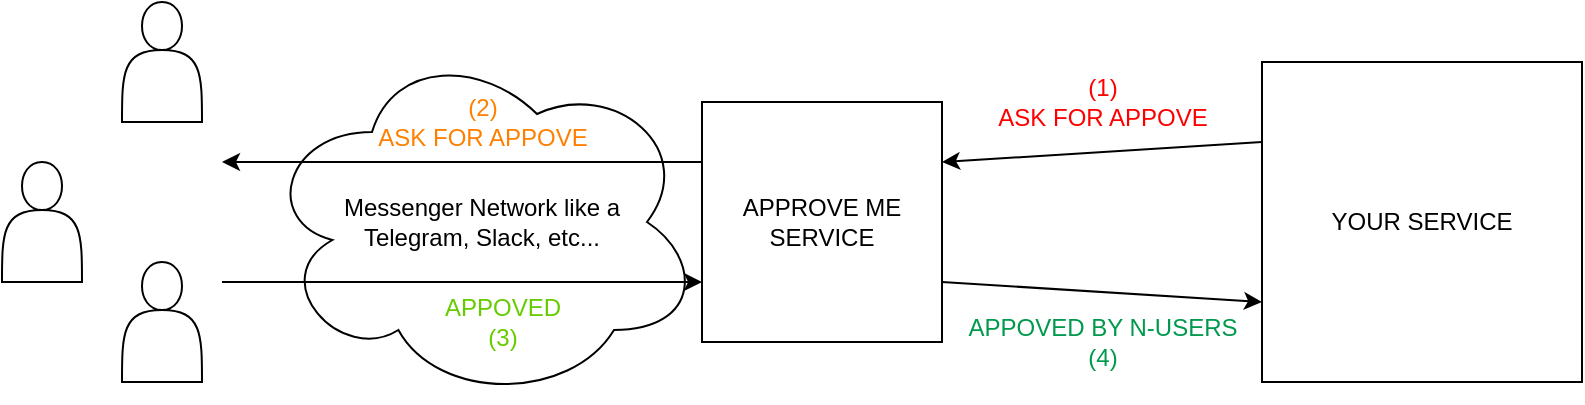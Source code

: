 <mxfile version="12.9.5" type="device"><diagram id="qt_jdUJ7MO8zyFjl9Y-x" name="Page-1"><mxGraphModel dx="1426" dy="794" grid="1" gridSize="10" guides="1" tooltips="1" connect="1" arrows="1" fold="1" page="1" pageScale="1" pageWidth="850" pageHeight="1100" math="0" shadow="0"><root><mxCell id="0"/><mxCell id="1" parent="0"/><mxCell id="pUMRq5rxwNHAtV1uMWXg-1" value="" style="shape=actor;whiteSpace=wrap;html=1;" vertex="1" parent="1"><mxGeometry x="10" y="130" width="40" height="60" as="geometry"/></mxCell><mxCell id="pUMRq5rxwNHAtV1uMWXg-2" value="" style="shape=actor;whiteSpace=wrap;html=1;" vertex="1" parent="1"><mxGeometry x="70" y="50" width="40" height="60" as="geometry"/></mxCell><mxCell id="pUMRq5rxwNHAtV1uMWXg-3" value="" style="shape=actor;whiteSpace=wrap;html=1;" vertex="1" parent="1"><mxGeometry x="70" y="180" width="40" height="60" as="geometry"/></mxCell><mxCell id="pUMRq5rxwNHAtV1uMWXg-4" value="Messenger Network like a &lt;br&gt;Telegram, Slack, etc..." style="ellipse;shape=cloud;whiteSpace=wrap;html=1;" vertex="1" parent="1"><mxGeometry x="140" y="70" width="220" height="180" as="geometry"/></mxCell><mxCell id="pUMRq5rxwNHAtV1uMWXg-5" value="APPROVE ME&lt;br&gt;SERVICE" style="rounded=0;whiteSpace=wrap;html=1;" vertex="1" parent="1"><mxGeometry x="360" y="100" width="120" height="120" as="geometry"/></mxCell><mxCell id="pUMRq5rxwNHAtV1uMWXg-6" value="YOUR SERVICE" style="rounded=0;whiteSpace=wrap;html=1;" vertex="1" parent="1"><mxGeometry x="640" y="80" width="160" height="160" as="geometry"/></mxCell><mxCell id="pUMRq5rxwNHAtV1uMWXg-7" value="" style="endArrow=classic;html=1;exitX=0;exitY=0.25;exitDx=0;exitDy=0;entryX=1;entryY=0.25;entryDx=0;entryDy=0;" edge="1" parent="1" source="pUMRq5rxwNHAtV1uMWXg-6" target="pUMRq5rxwNHAtV1uMWXg-5"><mxGeometry width="50" height="50" relative="1" as="geometry"><mxPoint x="400" y="490" as="sourcePoint"/><mxPoint x="450" y="440" as="targetPoint"/></mxGeometry></mxCell><mxCell id="pUMRq5rxwNHAtV1uMWXg-8" value="(1) &lt;br&gt;ASK FOR APPOVE" style="text;html=1;align=center;verticalAlign=middle;resizable=0;points=[];labelBackgroundColor=none;fontColor=#FF0000;" vertex="1" connectable="0" parent="pUMRq5rxwNHAtV1uMWXg-7"><mxGeometry x="0.2" relative="1" as="geometry"><mxPoint x="16" y="-25.99" as="offset"/></mxGeometry></mxCell><mxCell id="pUMRq5rxwNHAtV1uMWXg-13" value="" style="endArrow=classic;html=1;" edge="1" parent="1"><mxGeometry width="50" height="50" relative="1" as="geometry"><mxPoint x="360" y="130" as="sourcePoint"/><mxPoint x="120" y="130" as="targetPoint"/></mxGeometry></mxCell><mxCell id="pUMRq5rxwNHAtV1uMWXg-14" value="(2) &lt;br&gt;ASK FOR APPOVE" style="text;html=1;align=center;verticalAlign=middle;resizable=0;points=[];labelBackgroundColor=none;fontColor=#FF8000;" vertex="1" connectable="0" parent="pUMRq5rxwNHAtV1uMWXg-13"><mxGeometry x="0.2" relative="1" as="geometry"><mxPoint x="34" y="-20" as="offset"/></mxGeometry></mxCell><mxCell id="pUMRq5rxwNHAtV1uMWXg-15" value="" style="endArrow=classic;html=1;entryX=0;entryY=0.75;entryDx=0;entryDy=0;" edge="1" parent="1" target="pUMRq5rxwNHAtV1uMWXg-5"><mxGeometry width="50" height="50" relative="1" as="geometry"><mxPoint x="120" y="190" as="sourcePoint"/><mxPoint x="130" y="140" as="targetPoint"/></mxGeometry></mxCell><mxCell id="pUMRq5rxwNHAtV1uMWXg-16" value="APPOVED&lt;br&gt;(3)" style="text;html=1;align=center;verticalAlign=middle;resizable=0;points=[];labelBackgroundColor=none;fontColor=#66CC00;" vertex="1" connectable="0" parent="pUMRq5rxwNHAtV1uMWXg-15"><mxGeometry x="0.2" relative="1" as="geometry"><mxPoint x="-4" y="20" as="offset"/></mxGeometry></mxCell><mxCell id="pUMRq5rxwNHAtV1uMWXg-17" value="" style="endArrow=classic;html=1;entryX=0;entryY=0.75;entryDx=0;entryDy=0;exitX=1;exitY=0.75;exitDx=0;exitDy=0;" edge="1" parent="1" source="pUMRq5rxwNHAtV1uMWXg-5" target="pUMRq5rxwNHAtV1uMWXg-6"><mxGeometry width="50" height="50" relative="1" as="geometry"><mxPoint x="510" y="340" as="sourcePoint"/><mxPoint x="750" y="340" as="targetPoint"/></mxGeometry></mxCell><mxCell id="pUMRq5rxwNHAtV1uMWXg-18" value="APPOVED BY N-USERS&lt;br&gt;(4)" style="text;html=1;align=center;verticalAlign=middle;resizable=0;points=[];labelBackgroundColor=none;fontColor=#00994D;" vertex="1" connectable="0" parent="pUMRq5rxwNHAtV1uMWXg-17"><mxGeometry x="0.2" relative="1" as="geometry"><mxPoint x="-15.81" y="24.01" as="offset"/></mxGeometry></mxCell></root></mxGraphModel></diagram></mxfile>